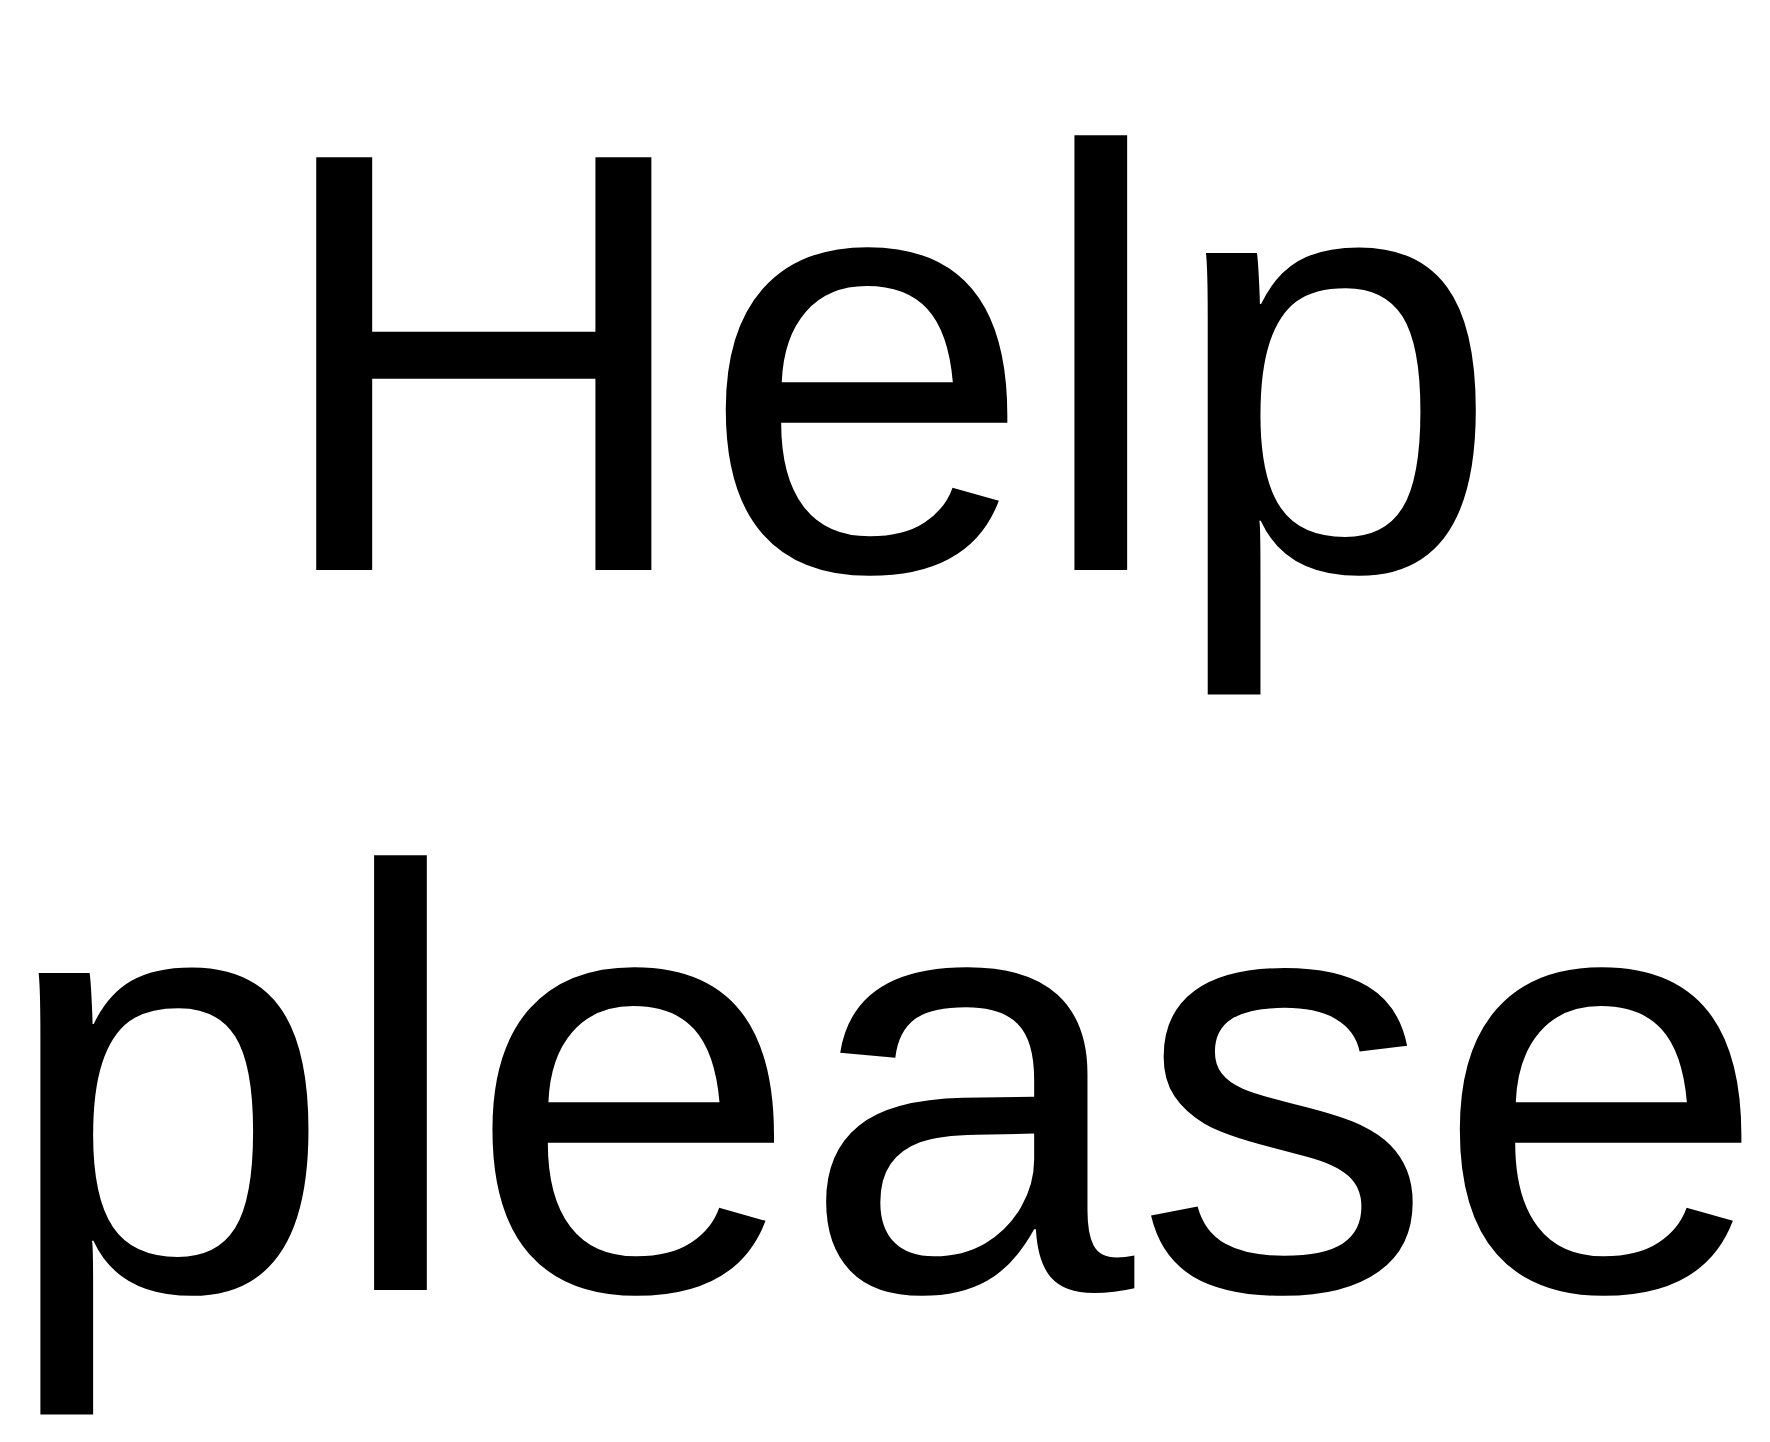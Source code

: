 <mxfile version="14.1.7" type="github">
  <diagram id="A8uU5bi92MMNITzYzMUl" name="Page-1">
    <mxGraphModel dx="1965" dy="2205" grid="1" gridSize="10" guides="1" tooltips="1" connect="1" arrows="1" fold="1" page="1" pageScale="1" pageWidth="1169" pageHeight="827" math="0" shadow="0">
      <root>
        <mxCell id="0" />
        <mxCell id="1" parent="0" />
        <mxCell id="Xo8yXY23gKutWWj-pf9Q-1" value="Help please" style="text;html=1;strokeColor=none;fillColor=none;align=center;verticalAlign=middle;whiteSpace=wrap;rounded=0;fontSize=300;" vertex="1" parent="1">
          <mxGeometry x="565" y="-433" width="40" height="20" as="geometry" />
        </mxCell>
      </root>
    </mxGraphModel>
  </diagram>
</mxfile>
